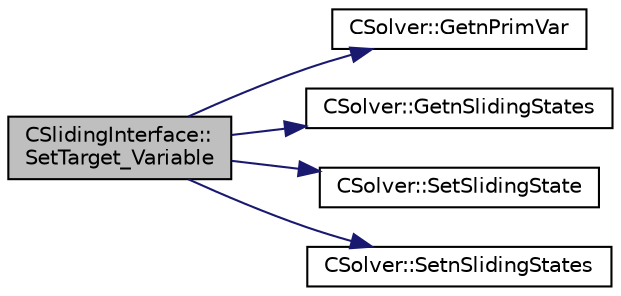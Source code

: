 digraph "CSlidingInterface::SetTarget_Variable"
{
  edge [fontname="Helvetica",fontsize="10",labelfontname="Helvetica",labelfontsize="10"];
  node [fontname="Helvetica",fontsize="10",shape=record];
  rankdir="LR";
  Node22 [label="CSlidingInterface::\lSetTarget_Variable",height=0.2,width=0.4,color="black", fillcolor="grey75", style="filled", fontcolor="black"];
  Node22 -> Node23 [color="midnightblue",fontsize="10",style="solid",fontname="Helvetica"];
  Node23 [label="CSolver::GetnPrimVar",height=0.2,width=0.4,color="black", fillcolor="white", style="filled",URL="$class_c_solver.html#a42526e1f01fb256c65475aae0b193664",tooltip="Get the number of variables of the problem. "];
  Node22 -> Node24 [color="midnightblue",fontsize="10",style="solid",fontname="Helvetica"];
  Node24 [label="CSolver::GetnSlidingStates",height=0.2,width=0.4,color="black", fillcolor="white", style="filled",URL="$class_c_solver.html#a0cacb363a54fa281d99d174ddb07632f",tooltip="Get the number of outer states for fluid interface nodes. "];
  Node22 -> Node25 [color="midnightblue",fontsize="10",style="solid",fontname="Helvetica"];
  Node25 [label="CSolver::SetSlidingState",height=0.2,width=0.4,color="black", fillcolor="white", style="filled",URL="$class_c_solver.html#afa78bdcc4c2209e5602a18d7bc2f62c2",tooltip="Set the outer state for fluid interface nodes. "];
  Node22 -> Node26 [color="midnightblue",fontsize="10",style="solid",fontname="Helvetica"];
  Node26 [label="CSolver::SetnSlidingStates",height=0.2,width=0.4,color="black", fillcolor="white", style="filled",URL="$class_c_solver.html#afbe60618c6dd18f205f1626c39c11750",tooltip="Set the number of outer states for fluid interface nodes. "];
}
